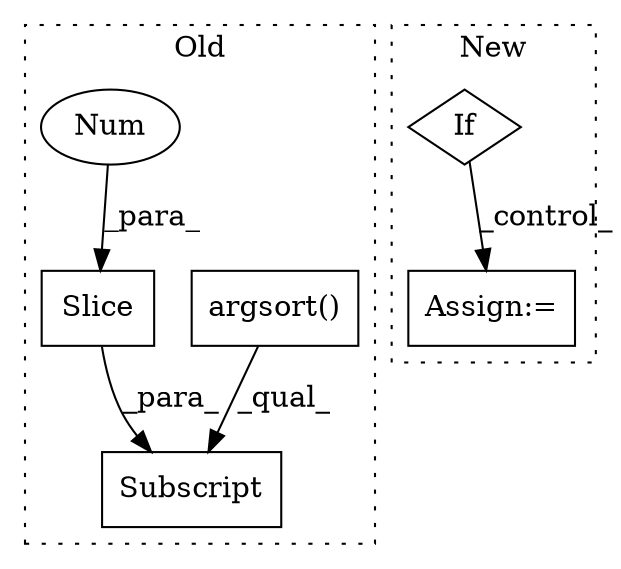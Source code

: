 digraph G {
subgraph cluster0 {
1 [label="argsort()" a="75" s="1791" l="23" shape="box"];
3 [label="Subscript" a="63" s="1791,0" l="29,0" shape="box"];
5 [label="Slice" a="80" s="1815" l="4" shape="box"];
6 [label="Num" a="76" s="1816" l="3" shape="ellipse"];
label = "Old";
style="dotted";
}
subgraph cluster1 {
2 [label="If" a="96" s="1173" l="3" shape="diamond"];
4 [label="Assign:=" a="68" s="1208" l="3" shape="box"];
label = "New";
style="dotted";
}
1 -> 3 [label="_qual_"];
2 -> 4 [label="_control_"];
5 -> 3 [label="_para_"];
6 -> 5 [label="_para_"];
}